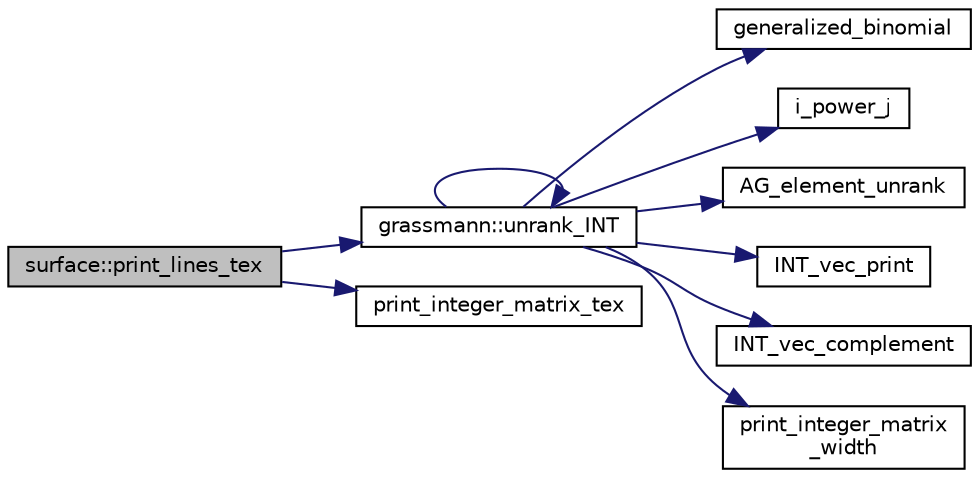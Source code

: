 digraph "surface::print_lines_tex"
{
  edge [fontname="Helvetica",fontsize="10",labelfontname="Helvetica",labelfontsize="10"];
  node [fontname="Helvetica",fontsize="10",shape=record];
  rankdir="LR";
  Node4809 [label="surface::print_lines_tex",height=0.2,width=0.4,color="black", fillcolor="grey75", style="filled", fontcolor="black"];
  Node4809 -> Node4810 [color="midnightblue",fontsize="10",style="solid",fontname="Helvetica"];
  Node4810 [label="grassmann::unrank_INT",height=0.2,width=0.4,color="black", fillcolor="white", style="filled",URL="$df/d02/classgrassmann.html#a32079405b95a6da2ba1420567d762d64"];
  Node4810 -> Node4811 [color="midnightblue",fontsize="10",style="solid",fontname="Helvetica"];
  Node4811 [label="generalized_binomial",height=0.2,width=0.4,color="black", fillcolor="white", style="filled",URL="$d2/d7c/combinatorics_8_c.html#a24762dc22e45175d18ec1ec1d2556ae8"];
  Node4810 -> Node4812 [color="midnightblue",fontsize="10",style="solid",fontname="Helvetica"];
  Node4812 [label="i_power_j",height=0.2,width=0.4,color="black", fillcolor="white", style="filled",URL="$de/dc5/algebra__and__number__theory_8h.html#a39b321523e8957d701618bb5cac542b5"];
  Node4810 -> Node4813 [color="midnightblue",fontsize="10",style="solid",fontname="Helvetica"];
  Node4813 [label="AG_element_unrank",height=0.2,width=0.4,color="black", fillcolor="white", style="filled",URL="$d4/d67/geometry_8h.html#a4a33b86c87b2879b97cfa1327abe2885"];
  Node4810 -> Node4814 [color="midnightblue",fontsize="10",style="solid",fontname="Helvetica"];
  Node4814 [label="INT_vec_print",height=0.2,width=0.4,color="black", fillcolor="white", style="filled",URL="$df/dbf/sajeeb_8_c.html#a79a5901af0b47dd0d694109543c027fe"];
  Node4810 -> Node4810 [color="midnightblue",fontsize="10",style="solid",fontname="Helvetica"];
  Node4810 -> Node4815 [color="midnightblue",fontsize="10",style="solid",fontname="Helvetica"];
  Node4815 [label="INT_vec_complement",height=0.2,width=0.4,color="black", fillcolor="white", style="filled",URL="$d5/db4/io__and__os_8h.html#a2a0a724647575fcd3090c763985eb81a"];
  Node4810 -> Node4816 [color="midnightblue",fontsize="10",style="solid",fontname="Helvetica"];
  Node4816 [label="print_integer_matrix\l_width",height=0.2,width=0.4,color="black", fillcolor="white", style="filled",URL="$d5/db4/io__and__os_8h.html#aa78f3e73fc2179251bd15adbcc31573f"];
  Node4809 -> Node4817 [color="midnightblue",fontsize="10",style="solid",fontname="Helvetica"];
  Node4817 [label="print_integer_matrix_tex",height=0.2,width=0.4,color="black", fillcolor="white", style="filled",URL="$d5/db4/io__and__os_8h.html#aef00fc6ceb34669a3d92944906509bd1"];
}
